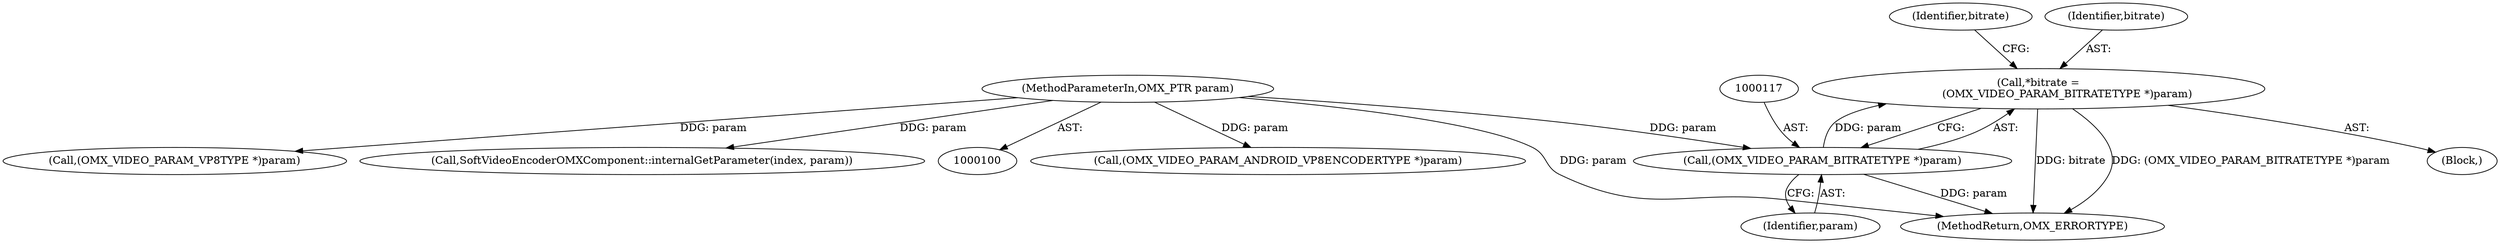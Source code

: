 digraph "0_Android_295c883fe3105b19bcd0f9e07d54c6b589fc5bff_27@pointer" {
"1000114" [label="(Call,*bitrate =\n                 (OMX_VIDEO_PARAM_BITRATETYPE *)param)"];
"1000116" [label="(Call,(OMX_VIDEO_PARAM_BITRATETYPE *)param)"];
"1000102" [label="(MethodParameterIn,OMX_PTR param)"];
"1000116" [label="(Call,(OMX_VIDEO_PARAM_BITRATETYPE *)param)"];
"1000204" [label="(Call,(OMX_VIDEO_PARAM_ANDROID_VP8ENCODERTYPE *)param)"];
"1000118" [label="(Identifier,param)"];
"1000122" [label="(Identifier,bitrate)"];
"1000115" [label="(Identifier,bitrate)"];
"1000255" [label="(MethodReturn,OMX_ERRORTYPE)"];
"1000112" [label="(Block,)"];
"1000114" [label="(Call,*bitrate =\n                 (OMX_VIDEO_PARAM_BITRATETYPE *)param)"];
"1000165" [label="(Call,(OMX_VIDEO_PARAM_VP8TYPE *)param)"];
"1000252" [label="(Call,SoftVideoEncoderOMXComponent::internalGetParameter(index, param))"];
"1000102" [label="(MethodParameterIn,OMX_PTR param)"];
"1000114" -> "1000112"  [label="AST: "];
"1000114" -> "1000116"  [label="CFG: "];
"1000115" -> "1000114"  [label="AST: "];
"1000116" -> "1000114"  [label="AST: "];
"1000122" -> "1000114"  [label="CFG: "];
"1000114" -> "1000255"  [label="DDG: bitrate"];
"1000114" -> "1000255"  [label="DDG: (OMX_VIDEO_PARAM_BITRATETYPE *)param"];
"1000116" -> "1000114"  [label="DDG: param"];
"1000116" -> "1000118"  [label="CFG: "];
"1000117" -> "1000116"  [label="AST: "];
"1000118" -> "1000116"  [label="AST: "];
"1000116" -> "1000255"  [label="DDG: param"];
"1000102" -> "1000116"  [label="DDG: param"];
"1000102" -> "1000100"  [label="AST: "];
"1000102" -> "1000255"  [label="DDG: param"];
"1000102" -> "1000165"  [label="DDG: param"];
"1000102" -> "1000204"  [label="DDG: param"];
"1000102" -> "1000252"  [label="DDG: param"];
}
